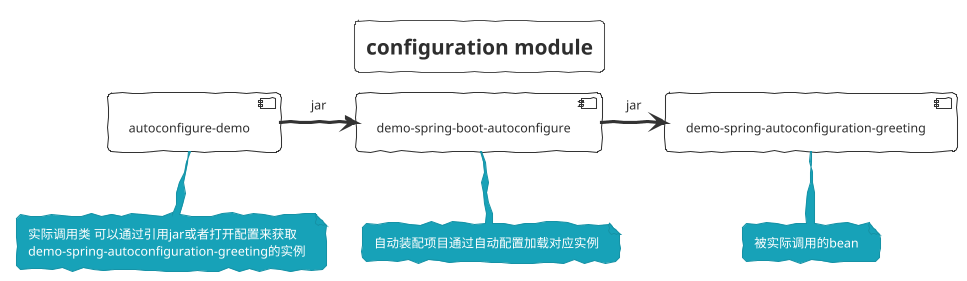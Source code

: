 @startuml configuration module
!theme sketchy-outline
title configuration module
[autoconfigure-demo] as ad
[demo-spring-autoconfiguration-greeting] as dge
[demo-spring-boot-autoconfigure] as dsa
note bottom of dge
   被实际调用的bean
end note
note bottom of dsa
   自动装配项目通过自动配置加载对应实例
end note
note bottom of ad
   实际调用类 可以通过引用jar或者打开配置来获取
   demo-spring-autoconfiguration-greeting的实例
end note

dsa ->dge:jar 
ad ->dsa:jar 

@enduml
